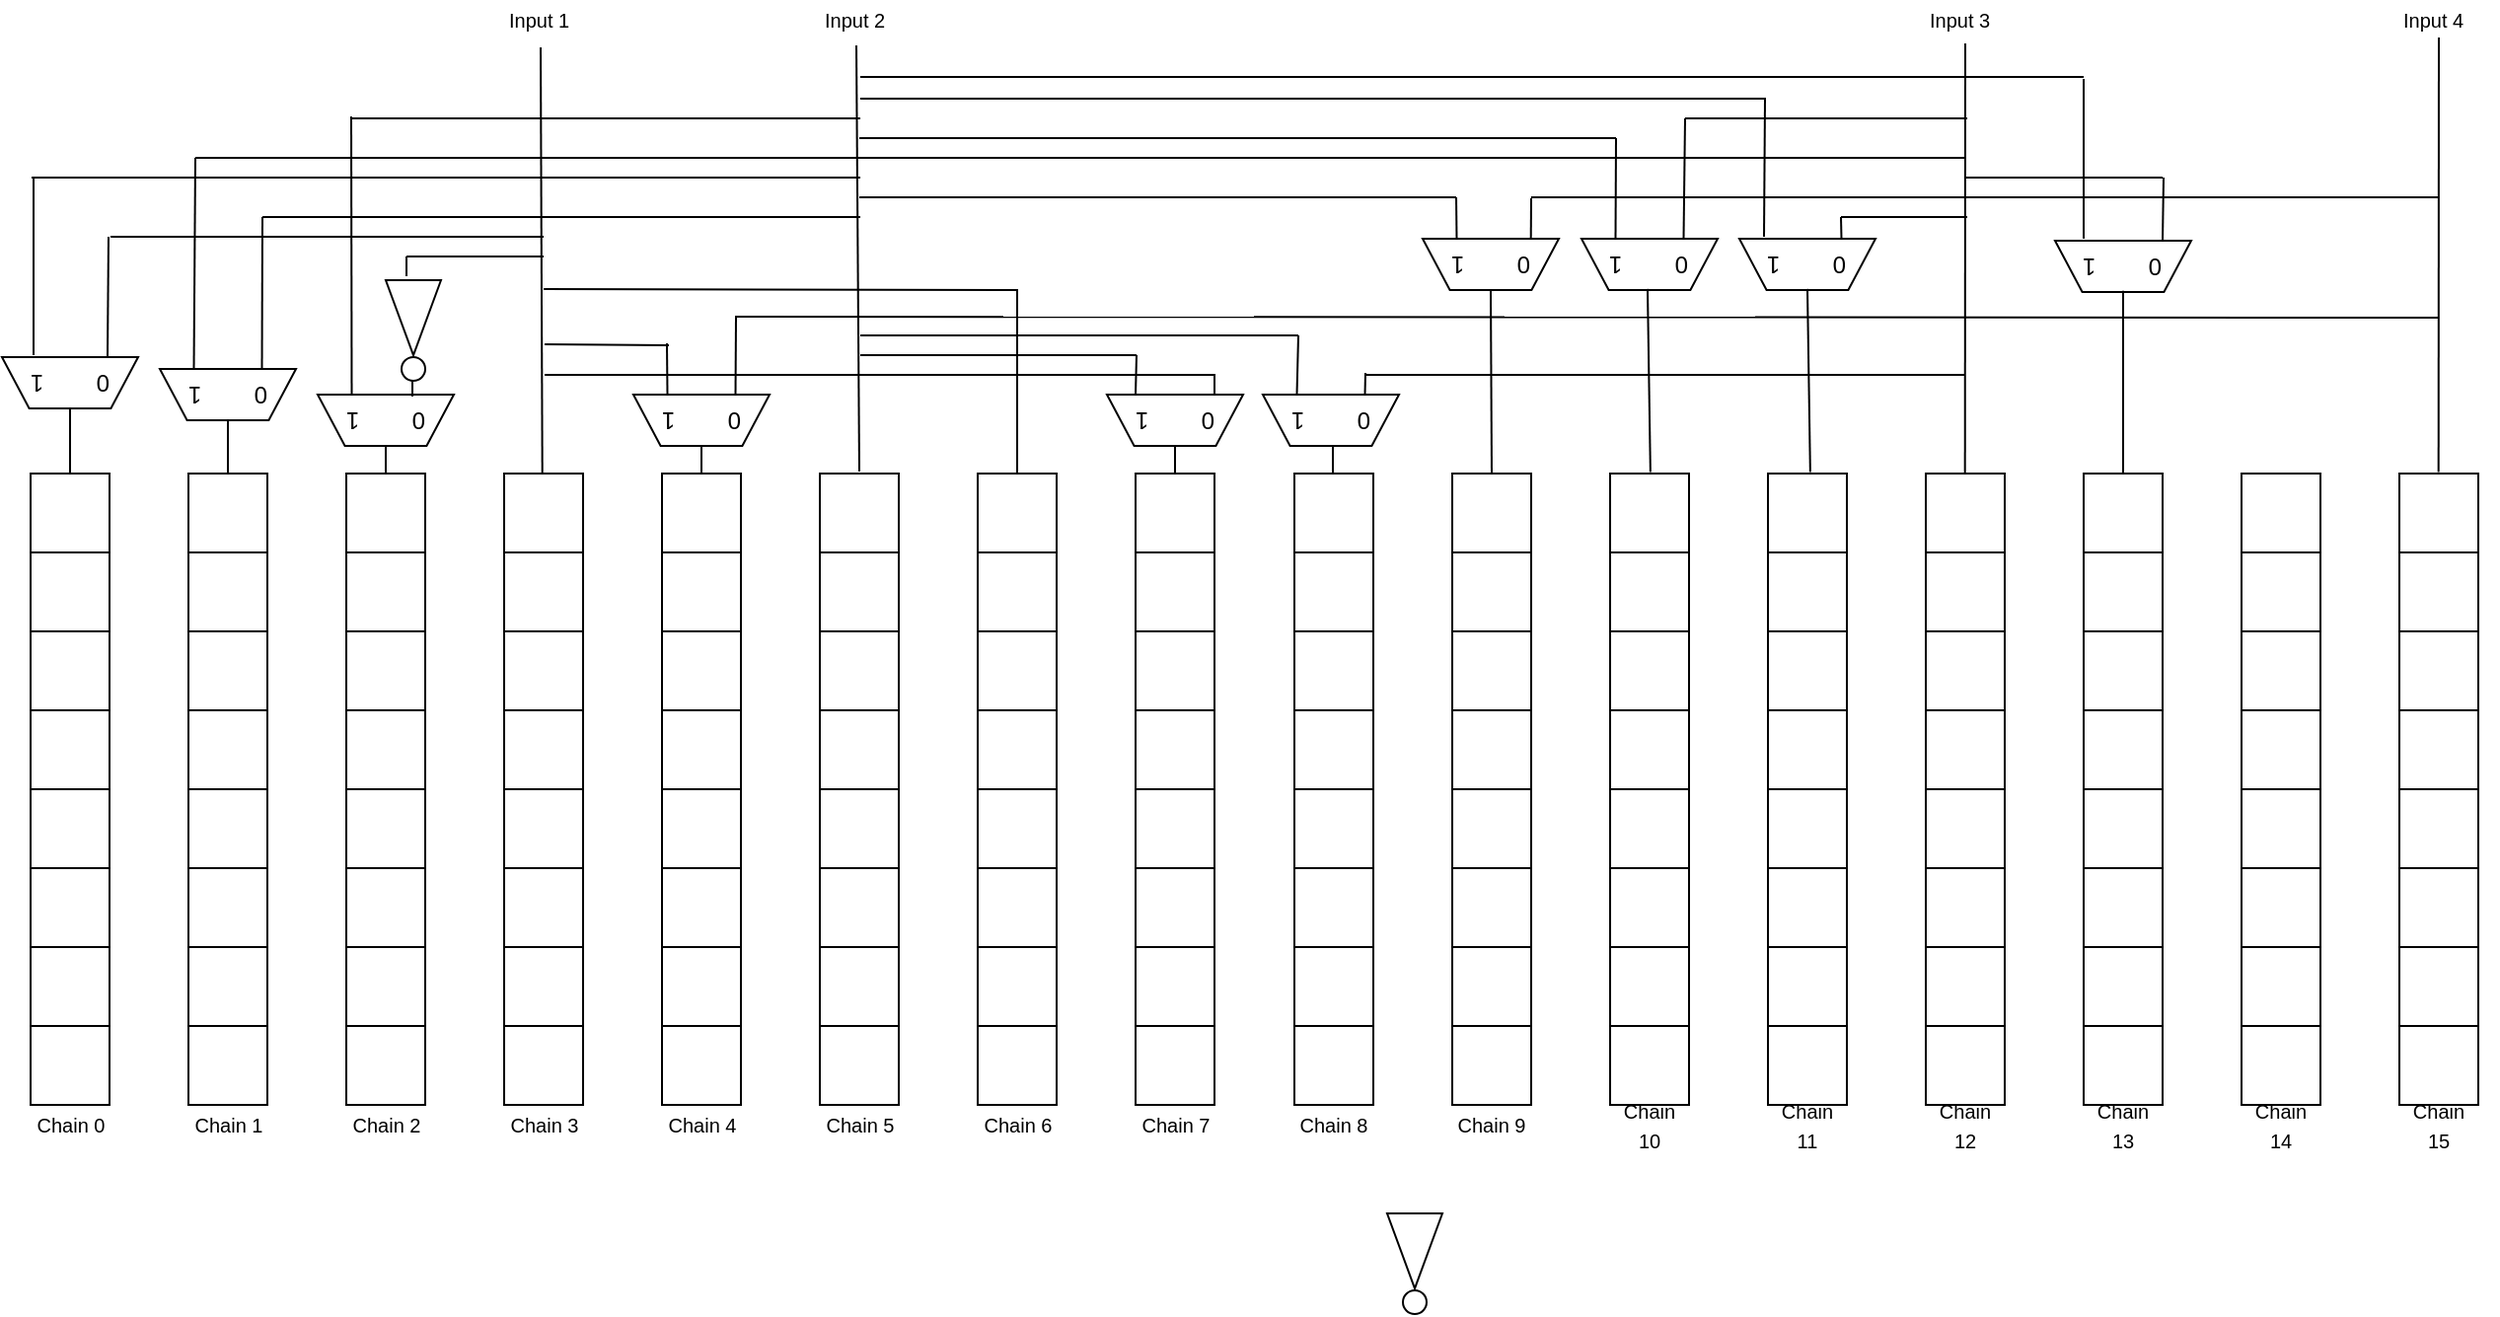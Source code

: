 <mxfile version="10.6.0" type="device"><diagram id="VQG7KObwUYAD_ThfnixK" name="Page-1"><mxGraphModel dx="1348" dy="1593" grid="1" gridSize="10" guides="1" tooltips="1" connect="1" arrows="1" fold="1" page="1" pageScale="1" pageWidth="850" pageHeight="1100" math="0" shadow="0"><root><mxCell id="0"/><mxCell id="1" parent="0"/><mxCell id="3fCuWHukzThqzUzyAqUE-1" value="" style="whiteSpace=wrap;html=1;aspect=fixed;" vertex="1" parent="1"><mxGeometry x="-0.5" y="200" width="40" height="40" as="geometry"/></mxCell><mxCell id="3fCuWHukzThqzUzyAqUE-2" value="" style="whiteSpace=wrap;html=1;aspect=fixed;" vertex="1" parent="1"><mxGeometry x="-0.5" y="240" width="40" height="40" as="geometry"/></mxCell><mxCell id="3fCuWHukzThqzUzyAqUE-3" value="" style="whiteSpace=wrap;html=1;aspect=fixed;" vertex="1" parent="1"><mxGeometry x="-0.5" y="280" width="40" height="40" as="geometry"/></mxCell><mxCell id="3fCuWHukzThqzUzyAqUE-4" value="" style="whiteSpace=wrap;html=1;aspect=fixed;" vertex="1" parent="1"><mxGeometry x="-0.5" y="320" width="40" height="40" as="geometry"/></mxCell><mxCell id="3fCuWHukzThqzUzyAqUE-5" value="" style="whiteSpace=wrap;html=1;aspect=fixed;" vertex="1" parent="1"><mxGeometry x="-0.5" y="360" width="40" height="40" as="geometry"/></mxCell><mxCell id="3fCuWHukzThqzUzyAqUE-6" value="" style="whiteSpace=wrap;html=1;aspect=fixed;" vertex="1" parent="1"><mxGeometry x="-0.5" y="400" width="40" height="40" as="geometry"/></mxCell><mxCell id="3fCuWHukzThqzUzyAqUE-7" value="" style="whiteSpace=wrap;html=1;aspect=fixed;" vertex="1" parent="1"><mxGeometry x="-0.5" y="440" width="40" height="40" as="geometry"/></mxCell><mxCell id="3fCuWHukzThqzUzyAqUE-8" value="" style="whiteSpace=wrap;html=1;aspect=fixed;" vertex="1" parent="1"><mxGeometry x="-0.5" y="480" width="40" height="40" as="geometry"/></mxCell><mxCell id="3fCuWHukzThqzUzyAqUE-9" value="" style="whiteSpace=wrap;html=1;aspect=fixed;" vertex="1" parent="1"><mxGeometry x="79.5" y="200" width="40" height="40" as="geometry"/></mxCell><mxCell id="3fCuWHukzThqzUzyAqUE-10" value="" style="whiteSpace=wrap;html=1;aspect=fixed;" vertex="1" parent="1"><mxGeometry x="79.5" y="240" width="40" height="40" as="geometry"/></mxCell><mxCell id="3fCuWHukzThqzUzyAqUE-11" value="" style="whiteSpace=wrap;html=1;aspect=fixed;" vertex="1" parent="1"><mxGeometry x="79.5" y="280" width="40" height="40" as="geometry"/></mxCell><mxCell id="3fCuWHukzThqzUzyAqUE-12" value="" style="whiteSpace=wrap;html=1;aspect=fixed;" vertex="1" parent="1"><mxGeometry x="79.5" y="320" width="40" height="40" as="geometry"/></mxCell><mxCell id="3fCuWHukzThqzUzyAqUE-13" value="" style="whiteSpace=wrap;html=1;aspect=fixed;" vertex="1" parent="1"><mxGeometry x="79.5" y="360" width="40" height="40" as="geometry"/></mxCell><mxCell id="3fCuWHukzThqzUzyAqUE-14" value="" style="whiteSpace=wrap;html=1;aspect=fixed;" vertex="1" parent="1"><mxGeometry x="79.5" y="400" width="40" height="40" as="geometry"/></mxCell><mxCell id="3fCuWHukzThqzUzyAqUE-15" value="" style="whiteSpace=wrap;html=1;aspect=fixed;" vertex="1" parent="1"><mxGeometry x="79.5" y="440" width="40" height="40" as="geometry"/></mxCell><mxCell id="3fCuWHukzThqzUzyAqUE-16" value="" style="whiteSpace=wrap;html=1;aspect=fixed;" vertex="1" parent="1"><mxGeometry x="79.5" y="480" width="40" height="40" as="geometry"/></mxCell><mxCell id="3fCuWHukzThqzUzyAqUE-17" value="" style="whiteSpace=wrap;html=1;aspect=fixed;" vertex="1" parent="1"><mxGeometry x="159.5" y="200" width="40" height="40" as="geometry"/></mxCell><mxCell id="3fCuWHukzThqzUzyAqUE-18" value="" style="whiteSpace=wrap;html=1;aspect=fixed;" vertex="1" parent="1"><mxGeometry x="159.5" y="240" width="40" height="40" as="geometry"/></mxCell><mxCell id="3fCuWHukzThqzUzyAqUE-19" value="" style="whiteSpace=wrap;html=1;aspect=fixed;" vertex="1" parent="1"><mxGeometry x="159.5" y="280" width="40" height="40" as="geometry"/></mxCell><mxCell id="3fCuWHukzThqzUzyAqUE-20" value="" style="whiteSpace=wrap;html=1;aspect=fixed;" vertex="1" parent="1"><mxGeometry x="159.5" y="320" width="40" height="40" as="geometry"/></mxCell><mxCell id="3fCuWHukzThqzUzyAqUE-21" value="" style="whiteSpace=wrap;html=1;aspect=fixed;" vertex="1" parent="1"><mxGeometry x="159.5" y="360" width="40" height="40" as="geometry"/></mxCell><mxCell id="3fCuWHukzThqzUzyAqUE-22" value="" style="whiteSpace=wrap;html=1;aspect=fixed;" vertex="1" parent="1"><mxGeometry x="159.5" y="400" width="40" height="40" as="geometry"/></mxCell><mxCell id="3fCuWHukzThqzUzyAqUE-23" value="" style="whiteSpace=wrap;html=1;aspect=fixed;" vertex="1" parent="1"><mxGeometry x="159.5" y="440" width="40" height="40" as="geometry"/></mxCell><mxCell id="3fCuWHukzThqzUzyAqUE-24" value="" style="whiteSpace=wrap;html=1;aspect=fixed;" vertex="1" parent="1"><mxGeometry x="159.5" y="480" width="40" height="40" as="geometry"/></mxCell><mxCell id="3fCuWHukzThqzUzyAqUE-25" value="" style="whiteSpace=wrap;html=1;aspect=fixed;" vertex="1" parent="1"><mxGeometry x="239.5" y="200" width="40" height="40" as="geometry"/></mxCell><mxCell id="3fCuWHukzThqzUzyAqUE-26" value="" style="whiteSpace=wrap;html=1;aspect=fixed;" vertex="1" parent="1"><mxGeometry x="239.5" y="240" width="40" height="40" as="geometry"/></mxCell><mxCell id="3fCuWHukzThqzUzyAqUE-27" value="" style="whiteSpace=wrap;html=1;aspect=fixed;" vertex="1" parent="1"><mxGeometry x="239.5" y="280" width="40" height="40" as="geometry"/></mxCell><mxCell id="3fCuWHukzThqzUzyAqUE-28" value="" style="whiteSpace=wrap;html=1;aspect=fixed;" vertex="1" parent="1"><mxGeometry x="239.5" y="320" width="40" height="40" as="geometry"/></mxCell><mxCell id="3fCuWHukzThqzUzyAqUE-29" value="" style="whiteSpace=wrap;html=1;aspect=fixed;" vertex="1" parent="1"><mxGeometry x="239.5" y="360" width="40" height="40" as="geometry"/></mxCell><mxCell id="3fCuWHukzThqzUzyAqUE-30" value="" style="whiteSpace=wrap;html=1;aspect=fixed;" vertex="1" parent="1"><mxGeometry x="239.5" y="400" width="40" height="40" as="geometry"/></mxCell><mxCell id="3fCuWHukzThqzUzyAqUE-31" value="" style="whiteSpace=wrap;html=1;aspect=fixed;" vertex="1" parent="1"><mxGeometry x="239.5" y="440" width="40" height="40" as="geometry"/></mxCell><mxCell id="3fCuWHukzThqzUzyAqUE-32" value="" style="whiteSpace=wrap;html=1;aspect=fixed;" vertex="1" parent="1"><mxGeometry x="239.5" y="480" width="40" height="40" as="geometry"/></mxCell><mxCell id="3fCuWHukzThqzUzyAqUE-65" value="" style="whiteSpace=wrap;html=1;aspect=fixed;" vertex="1" parent="1"><mxGeometry x="319.5" y="200" width="40" height="40" as="geometry"/></mxCell><mxCell id="3fCuWHukzThqzUzyAqUE-66" value="" style="whiteSpace=wrap;html=1;aspect=fixed;" vertex="1" parent="1"><mxGeometry x="319.5" y="240" width="40" height="40" as="geometry"/></mxCell><mxCell id="3fCuWHukzThqzUzyAqUE-67" value="" style="whiteSpace=wrap;html=1;aspect=fixed;" vertex="1" parent="1"><mxGeometry x="319.5" y="280" width="40" height="40" as="geometry"/></mxCell><mxCell id="3fCuWHukzThqzUzyAqUE-68" value="" style="whiteSpace=wrap;html=1;aspect=fixed;" vertex="1" parent="1"><mxGeometry x="319.5" y="320" width="40" height="40" as="geometry"/></mxCell><mxCell id="3fCuWHukzThqzUzyAqUE-69" value="" style="whiteSpace=wrap;html=1;aspect=fixed;" vertex="1" parent="1"><mxGeometry x="319.5" y="360" width="40" height="40" as="geometry"/></mxCell><mxCell id="3fCuWHukzThqzUzyAqUE-70" value="" style="whiteSpace=wrap;html=1;aspect=fixed;" vertex="1" parent="1"><mxGeometry x="319.5" y="400" width="40" height="40" as="geometry"/></mxCell><mxCell id="3fCuWHukzThqzUzyAqUE-71" value="" style="whiteSpace=wrap;html=1;aspect=fixed;" vertex="1" parent="1"><mxGeometry x="319.5" y="440" width="40" height="40" as="geometry"/></mxCell><mxCell id="3fCuWHukzThqzUzyAqUE-72" value="" style="whiteSpace=wrap;html=1;aspect=fixed;" vertex="1" parent="1"><mxGeometry x="319.5" y="480" width="40" height="40" as="geometry"/></mxCell><mxCell id="3fCuWHukzThqzUzyAqUE-73" value="" style="whiteSpace=wrap;html=1;aspect=fixed;" vertex="1" parent="1"><mxGeometry x="399.5" y="200" width="40" height="40" as="geometry"/></mxCell><mxCell id="3fCuWHukzThqzUzyAqUE-74" value="" style="whiteSpace=wrap;html=1;aspect=fixed;" vertex="1" parent="1"><mxGeometry x="399.5" y="240" width="40" height="40" as="geometry"/></mxCell><mxCell id="3fCuWHukzThqzUzyAqUE-75" value="" style="whiteSpace=wrap;html=1;aspect=fixed;" vertex="1" parent="1"><mxGeometry x="399.5" y="280" width="40" height="40" as="geometry"/></mxCell><mxCell id="3fCuWHukzThqzUzyAqUE-76" value="" style="whiteSpace=wrap;html=1;aspect=fixed;" vertex="1" parent="1"><mxGeometry x="399.5" y="320" width="40" height="40" as="geometry"/></mxCell><mxCell id="3fCuWHukzThqzUzyAqUE-77" value="" style="whiteSpace=wrap;html=1;aspect=fixed;" vertex="1" parent="1"><mxGeometry x="399.5" y="360" width="40" height="40" as="geometry"/></mxCell><mxCell id="3fCuWHukzThqzUzyAqUE-78" value="" style="whiteSpace=wrap;html=1;aspect=fixed;" vertex="1" parent="1"><mxGeometry x="399.5" y="400" width="40" height="40" as="geometry"/></mxCell><mxCell id="3fCuWHukzThqzUzyAqUE-79" value="" style="whiteSpace=wrap;html=1;aspect=fixed;" vertex="1" parent="1"><mxGeometry x="399.5" y="440" width="40" height="40" as="geometry"/></mxCell><mxCell id="3fCuWHukzThqzUzyAqUE-80" value="" style="whiteSpace=wrap;html=1;aspect=fixed;" vertex="1" parent="1"><mxGeometry x="399.5" y="480" width="40" height="40" as="geometry"/></mxCell><mxCell id="3fCuWHukzThqzUzyAqUE-81" value="" style="whiteSpace=wrap;html=1;aspect=fixed;" vertex="1" parent="1"><mxGeometry x="479.5" y="200" width="40" height="40" as="geometry"/></mxCell><mxCell id="3fCuWHukzThqzUzyAqUE-82" value="" style="whiteSpace=wrap;html=1;aspect=fixed;" vertex="1" parent="1"><mxGeometry x="479.5" y="240" width="40" height="40" as="geometry"/></mxCell><mxCell id="3fCuWHukzThqzUzyAqUE-83" value="" style="whiteSpace=wrap;html=1;aspect=fixed;" vertex="1" parent="1"><mxGeometry x="479.5" y="280" width="40" height="40" as="geometry"/></mxCell><mxCell id="3fCuWHukzThqzUzyAqUE-84" value="" style="whiteSpace=wrap;html=1;aspect=fixed;" vertex="1" parent="1"><mxGeometry x="479.5" y="320" width="40" height="40" as="geometry"/></mxCell><mxCell id="3fCuWHukzThqzUzyAqUE-85" value="" style="whiteSpace=wrap;html=1;aspect=fixed;" vertex="1" parent="1"><mxGeometry x="479.5" y="360" width="40" height="40" as="geometry"/></mxCell><mxCell id="3fCuWHukzThqzUzyAqUE-86" value="" style="whiteSpace=wrap;html=1;aspect=fixed;" vertex="1" parent="1"><mxGeometry x="479.5" y="400" width="40" height="40" as="geometry"/></mxCell><mxCell id="3fCuWHukzThqzUzyAqUE-87" value="" style="whiteSpace=wrap;html=1;aspect=fixed;" vertex="1" parent="1"><mxGeometry x="479.5" y="440" width="40" height="40" as="geometry"/></mxCell><mxCell id="3fCuWHukzThqzUzyAqUE-88" value="" style="whiteSpace=wrap;html=1;aspect=fixed;" vertex="1" parent="1"><mxGeometry x="479.5" y="480" width="40" height="40" as="geometry"/></mxCell><mxCell id="3fCuWHukzThqzUzyAqUE-89" value="" style="whiteSpace=wrap;html=1;aspect=fixed;" vertex="1" parent="1"><mxGeometry x="559.5" y="200" width="40" height="40" as="geometry"/></mxCell><mxCell id="3fCuWHukzThqzUzyAqUE-90" value="" style="whiteSpace=wrap;html=1;aspect=fixed;" vertex="1" parent="1"><mxGeometry x="559.5" y="240" width="40" height="40" as="geometry"/></mxCell><mxCell id="3fCuWHukzThqzUzyAqUE-91" value="" style="whiteSpace=wrap;html=1;aspect=fixed;" vertex="1" parent="1"><mxGeometry x="559.5" y="280" width="40" height="40" as="geometry"/></mxCell><mxCell id="3fCuWHukzThqzUzyAqUE-92" value="" style="whiteSpace=wrap;html=1;aspect=fixed;" vertex="1" parent="1"><mxGeometry x="559.5" y="320" width="40" height="40" as="geometry"/></mxCell><mxCell id="3fCuWHukzThqzUzyAqUE-93" value="" style="whiteSpace=wrap;html=1;aspect=fixed;" vertex="1" parent="1"><mxGeometry x="559.5" y="360" width="40" height="40" as="geometry"/></mxCell><mxCell id="3fCuWHukzThqzUzyAqUE-94" value="" style="whiteSpace=wrap;html=1;aspect=fixed;" vertex="1" parent="1"><mxGeometry x="559.5" y="400" width="40" height="40" as="geometry"/></mxCell><mxCell id="3fCuWHukzThqzUzyAqUE-95" value="" style="whiteSpace=wrap;html=1;aspect=fixed;" vertex="1" parent="1"><mxGeometry x="559.5" y="440" width="40" height="40" as="geometry"/></mxCell><mxCell id="3fCuWHukzThqzUzyAqUE-96" value="" style="whiteSpace=wrap;html=1;aspect=fixed;" vertex="1" parent="1"><mxGeometry x="559.5" y="480" width="40" height="40" as="geometry"/></mxCell><mxCell id="3fCuWHukzThqzUzyAqUE-97" value="" style="whiteSpace=wrap;html=1;aspect=fixed;" vertex="1" parent="1"><mxGeometry x="640" y="200" width="40" height="40" as="geometry"/></mxCell><mxCell id="3fCuWHukzThqzUzyAqUE-98" value="" style="whiteSpace=wrap;html=1;aspect=fixed;" vertex="1" parent="1"><mxGeometry x="640" y="240" width="40" height="40" as="geometry"/></mxCell><mxCell id="3fCuWHukzThqzUzyAqUE-99" value="" style="whiteSpace=wrap;html=1;aspect=fixed;" vertex="1" parent="1"><mxGeometry x="640" y="280" width="40" height="40" as="geometry"/></mxCell><mxCell id="3fCuWHukzThqzUzyAqUE-100" value="" style="whiteSpace=wrap;html=1;aspect=fixed;" vertex="1" parent="1"><mxGeometry x="640" y="320" width="40" height="40" as="geometry"/></mxCell><mxCell id="3fCuWHukzThqzUzyAqUE-101" value="" style="whiteSpace=wrap;html=1;aspect=fixed;" vertex="1" parent="1"><mxGeometry x="640" y="360" width="40" height="40" as="geometry"/></mxCell><mxCell id="3fCuWHukzThqzUzyAqUE-102" value="" style="whiteSpace=wrap;html=1;aspect=fixed;" vertex="1" parent="1"><mxGeometry x="640" y="400" width="40" height="40" as="geometry"/></mxCell><mxCell id="3fCuWHukzThqzUzyAqUE-103" value="" style="whiteSpace=wrap;html=1;aspect=fixed;" vertex="1" parent="1"><mxGeometry x="640" y="440" width="40" height="40" as="geometry"/></mxCell><mxCell id="3fCuWHukzThqzUzyAqUE-104" value="" style="whiteSpace=wrap;html=1;aspect=fixed;" vertex="1" parent="1"><mxGeometry x="640" y="480" width="40" height="40" as="geometry"/></mxCell><mxCell id="3fCuWHukzThqzUzyAqUE-105" value="" style="whiteSpace=wrap;html=1;aspect=fixed;" vertex="1" parent="1"><mxGeometry x="720" y="200" width="40" height="40" as="geometry"/></mxCell><mxCell id="3fCuWHukzThqzUzyAqUE-106" value="" style="whiteSpace=wrap;html=1;aspect=fixed;" vertex="1" parent="1"><mxGeometry x="720" y="240" width="40" height="40" as="geometry"/></mxCell><mxCell id="3fCuWHukzThqzUzyAqUE-107" value="" style="whiteSpace=wrap;html=1;aspect=fixed;" vertex="1" parent="1"><mxGeometry x="720" y="280" width="40" height="40" as="geometry"/></mxCell><mxCell id="3fCuWHukzThqzUzyAqUE-108" value="" style="whiteSpace=wrap;html=1;aspect=fixed;" vertex="1" parent="1"><mxGeometry x="720" y="320" width="40" height="40" as="geometry"/></mxCell><mxCell id="3fCuWHukzThqzUzyAqUE-109" value="" style="whiteSpace=wrap;html=1;aspect=fixed;" vertex="1" parent="1"><mxGeometry x="720" y="360" width="40" height="40" as="geometry"/></mxCell><mxCell id="3fCuWHukzThqzUzyAqUE-110" value="" style="whiteSpace=wrap;html=1;aspect=fixed;" vertex="1" parent="1"><mxGeometry x="720" y="400" width="40" height="40" as="geometry"/></mxCell><mxCell id="3fCuWHukzThqzUzyAqUE-111" value="" style="whiteSpace=wrap;html=1;aspect=fixed;" vertex="1" parent="1"><mxGeometry x="720" y="440" width="40" height="40" as="geometry"/></mxCell><mxCell id="3fCuWHukzThqzUzyAqUE-112" value="" style="whiteSpace=wrap;html=1;aspect=fixed;" vertex="1" parent="1"><mxGeometry x="720" y="480" width="40" height="40" as="geometry"/></mxCell><mxCell id="3fCuWHukzThqzUzyAqUE-113" value="" style="whiteSpace=wrap;html=1;aspect=fixed;" vertex="1" parent="1"><mxGeometry x="800" y="200" width="40" height="40" as="geometry"/></mxCell><mxCell id="3fCuWHukzThqzUzyAqUE-114" value="" style="whiteSpace=wrap;html=1;aspect=fixed;" vertex="1" parent="1"><mxGeometry x="800" y="240" width="40" height="40" as="geometry"/></mxCell><mxCell id="3fCuWHukzThqzUzyAqUE-115" value="" style="whiteSpace=wrap;html=1;aspect=fixed;" vertex="1" parent="1"><mxGeometry x="800" y="280" width="40" height="40" as="geometry"/></mxCell><mxCell id="3fCuWHukzThqzUzyAqUE-116" value="" style="whiteSpace=wrap;html=1;aspect=fixed;" vertex="1" parent="1"><mxGeometry x="800" y="320" width="40" height="40" as="geometry"/></mxCell><mxCell id="3fCuWHukzThqzUzyAqUE-117" value="" style="whiteSpace=wrap;html=1;aspect=fixed;" vertex="1" parent="1"><mxGeometry x="800" y="360" width="40" height="40" as="geometry"/></mxCell><mxCell id="3fCuWHukzThqzUzyAqUE-118" value="" style="whiteSpace=wrap;html=1;aspect=fixed;" vertex="1" parent="1"><mxGeometry x="800" y="400" width="40" height="40" as="geometry"/></mxCell><mxCell id="3fCuWHukzThqzUzyAqUE-119" value="" style="whiteSpace=wrap;html=1;aspect=fixed;" vertex="1" parent="1"><mxGeometry x="800" y="440" width="40" height="40" as="geometry"/></mxCell><mxCell id="3fCuWHukzThqzUzyAqUE-120" value="" style="whiteSpace=wrap;html=1;aspect=fixed;" vertex="1" parent="1"><mxGeometry x="800" y="480" width="40" height="40" as="geometry"/></mxCell><mxCell id="3fCuWHukzThqzUzyAqUE-121" value="" style="whiteSpace=wrap;html=1;aspect=fixed;" vertex="1" parent="1"><mxGeometry x="880" y="200" width="40" height="40" as="geometry"/></mxCell><mxCell id="3fCuWHukzThqzUzyAqUE-122" value="" style="whiteSpace=wrap;html=1;aspect=fixed;" vertex="1" parent="1"><mxGeometry x="880" y="240" width="40" height="40" as="geometry"/></mxCell><mxCell id="3fCuWHukzThqzUzyAqUE-123" value="" style="whiteSpace=wrap;html=1;aspect=fixed;" vertex="1" parent="1"><mxGeometry x="880" y="280" width="40" height="40" as="geometry"/></mxCell><mxCell id="3fCuWHukzThqzUzyAqUE-124" value="" style="whiteSpace=wrap;html=1;aspect=fixed;" vertex="1" parent="1"><mxGeometry x="880" y="320" width="40" height="40" as="geometry"/></mxCell><mxCell id="3fCuWHukzThqzUzyAqUE-125" value="" style="whiteSpace=wrap;html=1;aspect=fixed;" vertex="1" parent="1"><mxGeometry x="880" y="360" width="40" height="40" as="geometry"/></mxCell><mxCell id="3fCuWHukzThqzUzyAqUE-126" value="" style="whiteSpace=wrap;html=1;aspect=fixed;" vertex="1" parent="1"><mxGeometry x="880" y="400" width="40" height="40" as="geometry"/></mxCell><mxCell id="3fCuWHukzThqzUzyAqUE-127" value="" style="whiteSpace=wrap;html=1;aspect=fixed;" vertex="1" parent="1"><mxGeometry x="880" y="440" width="40" height="40" as="geometry"/></mxCell><mxCell id="3fCuWHukzThqzUzyAqUE-128" value="" style="whiteSpace=wrap;html=1;aspect=fixed;" vertex="1" parent="1"><mxGeometry x="880" y="480" width="40" height="40" as="geometry"/></mxCell><mxCell id="3fCuWHukzThqzUzyAqUE-129" value="" style="whiteSpace=wrap;html=1;aspect=fixed;" vertex="1" parent="1"><mxGeometry x="960" y="200" width="40" height="40" as="geometry"/></mxCell><mxCell id="3fCuWHukzThqzUzyAqUE-130" value="" style="whiteSpace=wrap;html=1;aspect=fixed;" vertex="1" parent="1"><mxGeometry x="960" y="240" width="40" height="40" as="geometry"/></mxCell><mxCell id="3fCuWHukzThqzUzyAqUE-131" value="" style="whiteSpace=wrap;html=1;aspect=fixed;" vertex="1" parent="1"><mxGeometry x="960" y="280" width="40" height="40" as="geometry"/></mxCell><mxCell id="3fCuWHukzThqzUzyAqUE-132" value="" style="whiteSpace=wrap;html=1;aspect=fixed;" vertex="1" parent="1"><mxGeometry x="960" y="320" width="40" height="40" as="geometry"/></mxCell><mxCell id="3fCuWHukzThqzUzyAqUE-133" value="" style="whiteSpace=wrap;html=1;aspect=fixed;" vertex="1" parent="1"><mxGeometry x="960" y="360" width="40" height="40" as="geometry"/></mxCell><mxCell id="3fCuWHukzThqzUzyAqUE-134" value="" style="whiteSpace=wrap;html=1;aspect=fixed;" vertex="1" parent="1"><mxGeometry x="960" y="400" width="40" height="40" as="geometry"/></mxCell><mxCell id="3fCuWHukzThqzUzyAqUE-135" value="" style="whiteSpace=wrap;html=1;aspect=fixed;" vertex="1" parent="1"><mxGeometry x="960" y="440" width="40" height="40" as="geometry"/></mxCell><mxCell id="3fCuWHukzThqzUzyAqUE-136" value="" style="whiteSpace=wrap;html=1;aspect=fixed;" vertex="1" parent="1"><mxGeometry x="960" y="480" width="40" height="40" as="geometry"/></mxCell><mxCell id="3fCuWHukzThqzUzyAqUE-137" value="" style="whiteSpace=wrap;html=1;aspect=fixed;" vertex="1" parent="1"><mxGeometry x="1040" y="200" width="40" height="40" as="geometry"/></mxCell><mxCell id="3fCuWHukzThqzUzyAqUE-138" value="" style="whiteSpace=wrap;html=1;aspect=fixed;" vertex="1" parent="1"><mxGeometry x="1040" y="240" width="40" height="40" as="geometry"/></mxCell><mxCell id="3fCuWHukzThqzUzyAqUE-139" value="" style="whiteSpace=wrap;html=1;aspect=fixed;" vertex="1" parent="1"><mxGeometry x="1040" y="280" width="40" height="40" as="geometry"/></mxCell><mxCell id="3fCuWHukzThqzUzyAqUE-140" value="" style="whiteSpace=wrap;html=1;aspect=fixed;" vertex="1" parent="1"><mxGeometry x="1040" y="320" width="40" height="40" as="geometry"/></mxCell><mxCell id="3fCuWHukzThqzUzyAqUE-141" value="" style="whiteSpace=wrap;html=1;aspect=fixed;" vertex="1" parent="1"><mxGeometry x="1040" y="360" width="40" height="40" as="geometry"/></mxCell><mxCell id="3fCuWHukzThqzUzyAqUE-142" value="" style="whiteSpace=wrap;html=1;aspect=fixed;" vertex="1" parent="1"><mxGeometry x="1040" y="400" width="40" height="40" as="geometry"/></mxCell><mxCell id="3fCuWHukzThqzUzyAqUE-143" value="" style="whiteSpace=wrap;html=1;aspect=fixed;" vertex="1" parent="1"><mxGeometry x="1040" y="440" width="40" height="40" as="geometry"/></mxCell><mxCell id="3fCuWHukzThqzUzyAqUE-144" value="" style="whiteSpace=wrap;html=1;aspect=fixed;" vertex="1" parent="1"><mxGeometry x="1040" y="480" width="40" height="40" as="geometry"/></mxCell><mxCell id="3fCuWHukzThqzUzyAqUE-145" value="" style="whiteSpace=wrap;html=1;aspect=fixed;" vertex="1" parent="1"><mxGeometry x="1120" y="200" width="40" height="40" as="geometry"/></mxCell><mxCell id="3fCuWHukzThqzUzyAqUE-146" value="" style="whiteSpace=wrap;html=1;aspect=fixed;" vertex="1" parent="1"><mxGeometry x="1120" y="240" width="40" height="40" as="geometry"/></mxCell><mxCell id="3fCuWHukzThqzUzyAqUE-147" value="" style="whiteSpace=wrap;html=1;aspect=fixed;" vertex="1" parent="1"><mxGeometry x="1120" y="280" width="40" height="40" as="geometry"/></mxCell><mxCell id="3fCuWHukzThqzUzyAqUE-148" value="" style="whiteSpace=wrap;html=1;aspect=fixed;" vertex="1" parent="1"><mxGeometry x="1120" y="320" width="40" height="40" as="geometry"/></mxCell><mxCell id="3fCuWHukzThqzUzyAqUE-149" value="" style="whiteSpace=wrap;html=1;aspect=fixed;" vertex="1" parent="1"><mxGeometry x="1120" y="360" width="40" height="40" as="geometry"/></mxCell><mxCell id="3fCuWHukzThqzUzyAqUE-150" value="" style="whiteSpace=wrap;html=1;aspect=fixed;" vertex="1" parent="1"><mxGeometry x="1120" y="400" width="40" height="40" as="geometry"/></mxCell><mxCell id="3fCuWHukzThqzUzyAqUE-151" value="" style="whiteSpace=wrap;html=1;aspect=fixed;" vertex="1" parent="1"><mxGeometry x="1120" y="440" width="40" height="40" as="geometry"/></mxCell><mxCell id="3fCuWHukzThqzUzyAqUE-152" value="" style="whiteSpace=wrap;html=1;aspect=fixed;" vertex="1" parent="1"><mxGeometry x="1120" y="480" width="40" height="40" as="geometry"/></mxCell><mxCell id="3fCuWHukzThqzUzyAqUE-153" value="" style="whiteSpace=wrap;html=1;aspect=fixed;" vertex="1" parent="1"><mxGeometry x="1200" y="200" width="40" height="40" as="geometry"/></mxCell><mxCell id="3fCuWHukzThqzUzyAqUE-154" value="" style="whiteSpace=wrap;html=1;aspect=fixed;" vertex="1" parent="1"><mxGeometry x="1200" y="240" width="40" height="40" as="geometry"/></mxCell><mxCell id="3fCuWHukzThqzUzyAqUE-155" value="" style="whiteSpace=wrap;html=1;aspect=fixed;" vertex="1" parent="1"><mxGeometry x="1200" y="280" width="40" height="40" as="geometry"/></mxCell><mxCell id="3fCuWHukzThqzUzyAqUE-156" value="" style="whiteSpace=wrap;html=1;aspect=fixed;" vertex="1" parent="1"><mxGeometry x="1200" y="320" width="40" height="40" as="geometry"/></mxCell><mxCell id="3fCuWHukzThqzUzyAqUE-157" value="" style="whiteSpace=wrap;html=1;aspect=fixed;" vertex="1" parent="1"><mxGeometry x="1200" y="360" width="40" height="40" as="geometry"/></mxCell><mxCell id="3fCuWHukzThqzUzyAqUE-158" value="" style="whiteSpace=wrap;html=1;aspect=fixed;" vertex="1" parent="1"><mxGeometry x="1200" y="400" width="40" height="40" as="geometry"/></mxCell><mxCell id="3fCuWHukzThqzUzyAqUE-159" value="" style="whiteSpace=wrap;html=1;aspect=fixed;" vertex="1" parent="1"><mxGeometry x="1200" y="440" width="40" height="40" as="geometry"/></mxCell><mxCell id="3fCuWHukzThqzUzyAqUE-160" value="" style="whiteSpace=wrap;html=1;aspect=fixed;" vertex="1" parent="1"><mxGeometry x="1200" y="480" width="40" height="40" as="geometry"/></mxCell><mxCell id="3fCuWHukzThqzUzyAqUE-164" value="" style="endArrow=none;html=1;exitX=0.5;exitY=0;exitDx=0;exitDy=0;entryX=0.4;entryY=0.95;entryDx=0;entryDy=0;entryPerimeter=0;" edge="1" parent="1" target="3fCuWHukzThqzUzyAqUE-220"><mxGeometry width="50" height="50" relative="1" as="geometry"><mxPoint x="1219.857" y="199.286" as="sourcePoint"/><mxPoint x="1221" y="-1" as="targetPoint"/></mxGeometry></mxCell><mxCell id="3fCuWHukzThqzUzyAqUE-165" value="" style="endArrow=none;html=1;exitX=0.5;exitY=0;exitDx=0;exitDy=0;entryX=0.4;entryY=1.1;entryDx=0;entryDy=0;entryPerimeter=0;" edge="1" parent="1" target="3fCuWHukzThqzUzyAqUE-219"><mxGeometry width="50" height="50" relative="1" as="geometry"><mxPoint x="979.857" y="199.786" as="sourcePoint"/><mxPoint x="980.5" y="-0.5" as="targetPoint"/></mxGeometry></mxCell><mxCell id="3fCuWHukzThqzUzyAqUE-166" value="" style="endArrow=none;html=1;entryX=0.36;entryY=1.15;entryDx=0;entryDy=0;entryPerimeter=0;" edge="1" parent="1" target="3fCuWHukzThqzUzyAqUE-221"><mxGeometry width="50" height="50" relative="1" as="geometry"><mxPoint x="419.5" y="199" as="sourcePoint"/><mxPoint x="419.5" y="-1" as="targetPoint"/></mxGeometry></mxCell><mxCell id="3fCuWHukzThqzUzyAqUE-175" value="&lt;font style=&quot;font-size: 10px&quot;&gt;Chain 0&lt;/font&gt;" style="text;html=1;strokeColor=none;fillColor=none;align=center;verticalAlign=middle;whiteSpace=wrap;rounded=0;" vertex="1" parent="1"><mxGeometry x="-0.5" y="520" width="40" height="20" as="geometry"/></mxCell><mxCell id="3fCuWHukzThqzUzyAqUE-176" value="&lt;font style=&quot;font-size: 10px&quot;&gt;Chain 1&lt;/font&gt;" style="text;html=1;strokeColor=none;fillColor=none;align=center;verticalAlign=middle;whiteSpace=wrap;rounded=0;" vertex="1" parent="1"><mxGeometry x="79.5" y="520" width="40" height="20" as="geometry"/></mxCell><mxCell id="3fCuWHukzThqzUzyAqUE-177" value="&lt;font style=&quot;font-size: 10px&quot;&gt;Chain 2&lt;/font&gt;" style="text;html=1;strokeColor=none;fillColor=none;align=center;verticalAlign=middle;whiteSpace=wrap;rounded=0;" vertex="1" parent="1"><mxGeometry x="159.5" y="520" width="40" height="20" as="geometry"/></mxCell><mxCell id="3fCuWHukzThqzUzyAqUE-178" value="&lt;font style=&quot;font-size: 10px&quot;&gt;Chain 3&lt;/font&gt;" style="text;html=1;strokeColor=none;fillColor=none;align=center;verticalAlign=middle;whiteSpace=wrap;rounded=0;" vertex="1" parent="1"><mxGeometry x="239.5" y="520" width="40" height="20" as="geometry"/></mxCell><mxCell id="3fCuWHukzThqzUzyAqUE-179" value="&lt;font style=&quot;font-size: 10px&quot;&gt;Chain 4&lt;/font&gt;" style="text;html=1;strokeColor=none;fillColor=none;align=center;verticalAlign=middle;whiteSpace=wrap;rounded=0;" vertex="1" parent="1"><mxGeometry x="319.5" y="520" width="40" height="20" as="geometry"/></mxCell><mxCell id="3fCuWHukzThqzUzyAqUE-180" value="&lt;font style=&quot;font-size: 10px&quot;&gt;Chain 5&lt;/font&gt;" style="text;html=1;strokeColor=none;fillColor=none;align=center;verticalAlign=middle;whiteSpace=wrap;rounded=0;" vertex="1" parent="1"><mxGeometry x="399.5" y="520" width="40" height="20" as="geometry"/></mxCell><mxCell id="3fCuWHukzThqzUzyAqUE-181" value="&lt;font style=&quot;font-size: 10px&quot;&gt;Chain 6&lt;/font&gt;" style="text;html=1;strokeColor=none;fillColor=none;align=center;verticalAlign=middle;whiteSpace=wrap;rounded=0;" vertex="1" parent="1"><mxGeometry x="479.5" y="520" width="40" height="20" as="geometry"/></mxCell><mxCell id="3fCuWHukzThqzUzyAqUE-182" value="&lt;font style=&quot;font-size: 10px&quot;&gt;Chain 7&lt;/font&gt;" style="text;html=1;strokeColor=none;fillColor=none;align=center;verticalAlign=middle;whiteSpace=wrap;rounded=0;" vertex="1" parent="1"><mxGeometry x="559.5" y="520" width="40" height="20" as="geometry"/></mxCell><mxCell id="3fCuWHukzThqzUzyAqUE-183" value="&lt;font style=&quot;font-size: 10px&quot;&gt;Chain 8&lt;/font&gt;" style="text;html=1;strokeColor=none;fillColor=none;align=center;verticalAlign=middle;whiteSpace=wrap;rounded=0;" vertex="1" parent="1"><mxGeometry x="639.5" y="520" width="40" height="20" as="geometry"/></mxCell><mxCell id="3fCuWHukzThqzUzyAqUE-184" value="&lt;font style=&quot;font-size: 10px&quot;&gt;Chain 9&lt;/font&gt;" style="text;html=1;strokeColor=none;fillColor=none;align=center;verticalAlign=middle;whiteSpace=wrap;rounded=0;" vertex="1" parent="1"><mxGeometry x="719.5" y="520" width="40" height="20" as="geometry"/></mxCell><mxCell id="3fCuWHukzThqzUzyAqUE-185" value="&lt;font style=&quot;font-size: 10px&quot;&gt;Chain 10&lt;/font&gt;" style="text;html=1;strokeColor=none;fillColor=none;align=center;verticalAlign=middle;whiteSpace=wrap;rounded=0;" vertex="1" parent="1"><mxGeometry x="799.5" y="520" width="40" height="20" as="geometry"/></mxCell><mxCell id="3fCuWHukzThqzUzyAqUE-186" value="&lt;font style=&quot;font-size: 10px&quot;&gt;Chain 11&lt;/font&gt;" style="text;html=1;strokeColor=none;fillColor=none;align=center;verticalAlign=middle;whiteSpace=wrap;rounded=0;" vertex="1" parent="1"><mxGeometry x="879.5" y="520" width="40" height="20" as="geometry"/></mxCell><mxCell id="3fCuWHukzThqzUzyAqUE-187" value="&lt;font style=&quot;font-size: 10px&quot;&gt;Chain 12&lt;/font&gt;" style="text;html=1;strokeColor=none;fillColor=none;align=center;verticalAlign=middle;whiteSpace=wrap;rounded=0;" vertex="1" parent="1"><mxGeometry x="960" y="520" width="40" height="20" as="geometry"/></mxCell><mxCell id="3fCuWHukzThqzUzyAqUE-188" value="&lt;font style=&quot;font-size: 10px&quot;&gt;Chain 13&lt;/font&gt;" style="text;html=1;strokeColor=none;fillColor=none;align=center;verticalAlign=middle;whiteSpace=wrap;rounded=0;" vertex="1" parent="1"><mxGeometry x="1040" y="520" width="40" height="20" as="geometry"/></mxCell><mxCell id="3fCuWHukzThqzUzyAqUE-189" value="&lt;font style=&quot;font-size: 10px&quot;&gt;Chain 14&lt;/font&gt;" style="text;html=1;strokeColor=none;fillColor=none;align=center;verticalAlign=middle;whiteSpace=wrap;rounded=0;" vertex="1" parent="1"><mxGeometry x="1120" y="520" width="40" height="20" as="geometry"/></mxCell><mxCell id="3fCuWHukzThqzUzyAqUE-190" value="&lt;font style=&quot;font-size: 10px&quot;&gt;Chain 15&lt;/font&gt;" style="text;html=1;strokeColor=none;fillColor=none;align=center;verticalAlign=middle;whiteSpace=wrap;rounded=0;" vertex="1" parent="1"><mxGeometry x="1200" y="520" width="40" height="20" as="geometry"/></mxCell><mxCell id="3fCuWHukzThqzUzyAqUE-207" value="" style="triangle;whiteSpace=wrap;html=1;rotation=90;" vertex="1" parent="1"><mxGeometry x="682" y="580" width="38" height="28" as="geometry"/></mxCell><mxCell id="3fCuWHukzThqzUzyAqUE-208" value="" style="ellipse;whiteSpace=wrap;html=1;aspect=fixed;direction=west;" vertex="1" parent="1"><mxGeometry x="695" y="614" width="12" height="12" as="geometry"/></mxCell><mxCell id="3fCuWHukzThqzUzyAqUE-219" value="&lt;font style=&quot;font-size: 10px&quot;&gt;Input 3&lt;/font&gt;" style="text;html=1;resizable=0;points=[];autosize=1;align=left;verticalAlign=top;spacingTop=-4;" vertex="1" parent="1"><mxGeometry x="960" y="-40" width="50" height="20" as="geometry"/></mxCell><mxCell id="3fCuWHukzThqzUzyAqUE-220" value="&lt;font style=&quot;font-size: 10px&quot;&gt;Input 4&lt;/font&gt;" style="text;html=1;resizable=0;points=[];autosize=1;align=left;verticalAlign=top;spacingTop=-4;" vertex="1" parent="1"><mxGeometry x="1200" y="-40" width="50" height="20" as="geometry"/></mxCell><mxCell id="3fCuWHukzThqzUzyAqUE-221" value="&lt;font style=&quot;font-size: 10px&quot;&gt;Input 2&lt;/font&gt;" style="text;html=1;resizable=0;points=[];autosize=1;align=left;verticalAlign=top;spacingTop=-4;" vertex="1" parent="1"><mxGeometry x="400" y="-40" width="50" height="20" as="geometry"/></mxCell><mxCell id="3fCuWHukzThqzUzyAqUE-223" value="" style="endArrow=none;html=1;exitX=0.5;exitY=0;exitDx=0;exitDy=0;entryX=0.37;entryY=1.2;entryDx=0;entryDy=0;entryPerimeter=0;" edge="1" parent="1" target="3fCuWHukzThqzUzyAqUE-224"><mxGeometry width="50" height="50" relative="1" as="geometry"><mxPoint x="258.857" y="199.786" as="sourcePoint"/><mxPoint x="260" y="-0.5" as="targetPoint"/></mxGeometry></mxCell><mxCell id="3fCuWHukzThqzUzyAqUE-224" value="&lt;font style=&quot;font-size: 10px&quot;&gt;Input 1&lt;/font&gt;" style="text;html=1;resizable=0;points=[];autosize=1;align=left;verticalAlign=top;spacingTop=-4;" vertex="1" parent="1"><mxGeometry x="239.5" y="-40" width="50" height="20" as="geometry"/></mxCell><mxCell id="3fCuWHukzThqzUzyAqUE-227" value="" style="endArrow=none;html=1;" edge="1" parent="1"><mxGeometry width="50" height="50" relative="1" as="geometry"><mxPoint x="40" y="80" as="sourcePoint"/><mxPoint x="259.5" y="80" as="targetPoint"/></mxGeometry></mxCell><mxCell id="3fCuWHukzThqzUzyAqUE-228" value="" style="endArrow=none;html=1;" edge="1" parent="1"><mxGeometry width="50" height="50" relative="1" as="geometry"><mxPoint x="38.5" y="141" as="sourcePoint"/><mxPoint x="39" y="80" as="targetPoint"/></mxGeometry></mxCell><mxCell id="3fCuWHukzThqzUzyAqUE-229" value="" style="triangle;whiteSpace=wrap;html=1;rotation=90;" vertex="1" parent="1"><mxGeometry x="174.5" y="107" width="38" height="28" as="geometry"/></mxCell><mxCell id="3fCuWHukzThqzUzyAqUE-230" value="" style="ellipse;whiteSpace=wrap;html=1;aspect=fixed;direction=west;" vertex="1" parent="1"><mxGeometry x="187.5" y="141" width="12" height="12" as="geometry"/></mxCell><mxCell id="3fCuWHukzThqzUzyAqUE-231" value="" style="endArrow=none;html=1;" edge="1" parent="1"><mxGeometry width="50" height="50" relative="1" as="geometry"><mxPoint x="190" y="90" as="sourcePoint"/><mxPoint x="259.5" y="90" as="targetPoint"/></mxGeometry></mxCell><mxCell id="3fCuWHukzThqzUzyAqUE-234" value="0&amp;nbsp; &amp;nbsp; &amp;nbsp; &amp;nbsp; 1" style="shape=trapezoid;perimeter=trapezoidPerimeter;whiteSpace=wrap;html=1;rotation=180;" vertex="1" parent="1"><mxGeometry x="145" y="160" width="69" height="26" as="geometry"/></mxCell><mxCell id="3fCuWHukzThqzUzyAqUE-241" value="" style="endArrow=none;html=1;" edge="1" parent="1"><mxGeometry width="50" height="50" relative="1" as="geometry"><mxPoint x="190" y="100" as="sourcePoint"/><mxPoint x="190" y="90" as="targetPoint"/></mxGeometry></mxCell><mxCell id="3fCuWHukzThqzUzyAqUE-244" value="" style="endArrow=none;html=1;" edge="1" parent="1"><mxGeometry width="50" height="50" relative="1" as="geometry"><mxPoint x="193" y="161" as="sourcePoint"/><mxPoint x="193" y="153" as="targetPoint"/></mxGeometry></mxCell><mxCell id="3fCuWHukzThqzUzyAqUE-245" value="" style="endArrow=none;html=1;exitX=0.5;exitY=0;exitDx=0;exitDy=0;" edge="1" parent="1" source="3fCuWHukzThqzUzyAqUE-17"><mxGeometry width="50" height="50" relative="1" as="geometry"><mxPoint x="179.5" y="194" as="sourcePoint"/><mxPoint x="179.5" y="186" as="targetPoint"/></mxGeometry></mxCell><mxCell id="3fCuWHukzThqzUzyAqUE-246" value="0&amp;nbsp; &amp;nbsp; &amp;nbsp; &amp;nbsp; 1" style="shape=trapezoid;perimeter=trapezoidPerimeter;whiteSpace=wrap;html=1;rotation=180;" vertex="1" parent="1"><mxGeometry x="-15" y="141" width="69" height="26" as="geometry"/></mxCell><mxCell id="3fCuWHukzThqzUzyAqUE-249" value="" style="endArrow=none;html=1;" edge="1" parent="1"><mxGeometry width="50" height="50" relative="1" as="geometry"><mxPoint y="50" as="sourcePoint"/><mxPoint x="420" y="50" as="targetPoint"/></mxGeometry></mxCell><mxCell id="3fCuWHukzThqzUzyAqUE-250" value="" style="endArrow=none;html=1;" edge="1" parent="1"><mxGeometry width="50" height="50" relative="1" as="geometry"><mxPoint x="1" y="140" as="sourcePoint"/><mxPoint x="1" y="50" as="targetPoint"/></mxGeometry></mxCell><mxCell id="3fCuWHukzThqzUzyAqUE-251" value="" style="endArrow=none;html=1;exitX=0.5;exitY=0;exitDx=0;exitDy=0;entryX=0.5;entryY=0;entryDx=0;entryDy=0;" edge="1" parent="1" source="3fCuWHukzThqzUzyAqUE-1" target="3fCuWHukzThqzUzyAqUE-246"><mxGeometry width="50" height="50" relative="1" as="geometry"><mxPoint x="48.5" y="151" as="sourcePoint"/><mxPoint x="49" y="90" as="targetPoint"/></mxGeometry></mxCell><mxCell id="3fCuWHukzThqzUzyAqUE-252" value="0&amp;nbsp; &amp;nbsp; &amp;nbsp; &amp;nbsp; 1" style="shape=trapezoid;perimeter=trapezoidPerimeter;whiteSpace=wrap;html=1;rotation=180;" vertex="1" parent="1"><mxGeometry x="65" y="147" width="69" height="26" as="geometry"/></mxCell><mxCell id="3fCuWHukzThqzUzyAqUE-253" value="" style="endArrow=none;html=1;" edge="1" parent="1"><mxGeometry width="50" height="50" relative="1" as="geometry"><mxPoint x="117" y="70" as="sourcePoint"/><mxPoint x="420" y="70" as="targetPoint"/></mxGeometry></mxCell><mxCell id="3fCuWHukzThqzUzyAqUE-254" value="" style="endArrow=none;html=1;exitX=0.25;exitY=1;exitDx=0;exitDy=0;" edge="1" parent="1" source="3fCuWHukzThqzUzyAqUE-252"><mxGeometry width="50" height="50" relative="1" as="geometry"><mxPoint x="119.5" y="131" as="sourcePoint"/><mxPoint x="117" y="70" as="targetPoint"/></mxGeometry></mxCell><mxCell id="3fCuWHukzThqzUzyAqUE-256" value="" style="endArrow=none;html=1;" edge="1" parent="1"><mxGeometry width="50" height="50" relative="1" as="geometry"><mxPoint x="83" y="40" as="sourcePoint"/><mxPoint x="980" y="40" as="targetPoint"/></mxGeometry></mxCell><mxCell id="3fCuWHukzThqzUzyAqUE-257" value="" style="endArrow=none;html=1;exitX=0.75;exitY=1;exitDx=0;exitDy=0;" edge="1" parent="1" source="3fCuWHukzThqzUzyAqUE-252"><mxGeometry width="50" height="50" relative="1" as="geometry"><mxPoint x="83" y="116.667" as="sourcePoint"/><mxPoint x="83" y="40" as="targetPoint"/></mxGeometry></mxCell><mxCell id="3fCuWHukzThqzUzyAqUE-258" value="" style="endArrow=none;html=1;exitX=0.5;exitY=0;exitDx=0;exitDy=0;entryX=0.5;entryY=0;entryDx=0;entryDy=0;" edge="1" parent="1" source="3fCuWHukzThqzUzyAqUE-252" target="3fCuWHukzThqzUzyAqUE-9"><mxGeometry width="50" height="50" relative="1" as="geometry"><mxPoint x="189.167" y="210" as="sourcePoint"/><mxPoint x="189.5" y="196" as="targetPoint"/></mxGeometry></mxCell><mxCell id="3fCuWHukzThqzUzyAqUE-259" value="0&amp;nbsp; &amp;nbsp; &amp;nbsp; &amp;nbsp; 1" style="shape=trapezoid;perimeter=trapezoidPerimeter;whiteSpace=wrap;html=1;rotation=180;" vertex="1" parent="1"><mxGeometry x="305" y="160" width="69" height="26" as="geometry"/></mxCell><mxCell id="3fCuWHukzThqzUzyAqUE-260" value="" style="endArrow=none;html=1;exitX=0.5;exitY=0;exitDx=0;exitDy=0;entryX=0.5;entryY=0;entryDx=0;entryDy=0;" edge="1" parent="1" source="3fCuWHukzThqzUzyAqUE-259" target="3fCuWHukzThqzUzyAqUE-65"><mxGeometry width="50" height="50" relative="1" as="geometry"><mxPoint x="189.167" y="209.833" as="sourcePoint"/><mxPoint x="189.5" y="196" as="targetPoint"/></mxGeometry></mxCell><mxCell id="3fCuWHukzThqzUzyAqUE-261" value="" style="endArrow=none;html=1;" edge="1" parent="1"><mxGeometry width="50" height="50" relative="1" as="geometry"><mxPoint x="260" y="134.5" as="sourcePoint"/><mxPoint x="323" y="135" as="targetPoint"/></mxGeometry></mxCell><mxCell id="3fCuWHukzThqzUzyAqUE-262" value="" style="endArrow=none;html=1;exitX=0.75;exitY=1;exitDx=0;exitDy=0;" edge="1" parent="1" source="3fCuWHukzThqzUzyAqUE-259"><mxGeometry width="50" height="50" relative="1" as="geometry"><mxPoint x="349.167" y="195.667" as="sourcePoint"/><mxPoint x="322" y="134" as="targetPoint"/></mxGeometry></mxCell><mxCell id="3fCuWHukzThqzUzyAqUE-263" value="" style="endArrow=none;html=1;" edge="1" parent="1"><mxGeometry width="50" height="50" relative="1" as="geometry"><mxPoint x="356.5" y="120.5" as="sourcePoint"/><mxPoint x="1220" y="121" as="targetPoint"/></mxGeometry></mxCell><mxCell id="3fCuWHukzThqzUzyAqUE-264" value="" style="endArrow=none;html=1;exitX=0.5;exitY=0;exitDx=0;exitDy=0;entryX=0.25;entryY=1;entryDx=0;entryDy=0;" edge="1" parent="1" target="3fCuWHukzThqzUzyAqUE-259"><mxGeometry width="50" height="50" relative="1" as="geometry"><mxPoint x="357" y="121" as="sourcePoint"/><mxPoint x="359.5" y="135" as="targetPoint"/></mxGeometry></mxCell><mxCell id="3fCuWHukzThqzUzyAqUE-265" value="" style="endArrow=none;html=1;" edge="1" parent="1"><mxGeometry width="50" height="50" relative="1" as="geometry"><mxPoint x="162" y="20" as="sourcePoint"/><mxPoint x="420" y="20" as="targetPoint"/></mxGeometry></mxCell><mxCell id="3fCuWHukzThqzUzyAqUE-266" value="" style="endArrow=none;html=1;exitX=0.75;exitY=1;exitDx=0;exitDy=0;" edge="1" parent="1" source="3fCuWHukzThqzUzyAqUE-234"><mxGeometry width="50" height="50" relative="1" as="geometry"><mxPoint x="159.5" y="95" as="sourcePoint"/><mxPoint x="162" y="19" as="targetPoint"/></mxGeometry></mxCell><mxCell id="3fCuWHukzThqzUzyAqUE-269" value="" style="endArrow=none;html=1;" edge="1" parent="1"><mxGeometry width="50" height="50" relative="1" as="geometry"><mxPoint x="259.5" y="106.5" as="sourcePoint"/><mxPoint x="500" y="107" as="targetPoint"/></mxGeometry></mxCell><mxCell id="3fCuWHukzThqzUzyAqUE-270" value="" style="endArrow=none;html=1;exitX=0.5;exitY=0;exitDx=0;exitDy=0;entryX=0.5;entryY=0;entryDx=0;entryDy=0;" edge="1" parent="1" target="3fCuWHukzThqzUzyAqUE-81"><mxGeometry width="50" height="50" relative="1" as="geometry"><mxPoint x="499.5" y="107" as="sourcePoint"/><mxPoint x="499.5" y="147" as="targetPoint"/></mxGeometry></mxCell><mxCell id="3fCuWHukzThqzUzyAqUE-271" value="0&amp;nbsp; &amp;nbsp; &amp;nbsp; &amp;nbsp; 1" style="shape=trapezoid;perimeter=trapezoidPerimeter;whiteSpace=wrap;html=1;rotation=180;" vertex="1" parent="1"><mxGeometry x="545" y="160" width="69" height="26" as="geometry"/></mxCell><mxCell id="3fCuWHukzThqzUzyAqUE-272" value="" style="endArrow=none;html=1;exitX=0.5;exitY=0;exitDx=0;exitDy=0;entryX=0.5;entryY=0;entryDx=0;entryDy=0;" edge="1" parent="1"><mxGeometry width="50" height="50" relative="1" as="geometry"><mxPoint x="579.5" y="186" as="sourcePoint"/><mxPoint x="579.5" y="200" as="targetPoint"/></mxGeometry></mxCell><mxCell id="3fCuWHukzThqzUzyAqUE-273" value="" style="endArrow=none;html=1;" edge="1" parent="1"><mxGeometry width="50" height="50" relative="1" as="geometry"><mxPoint x="600" y="150" as="sourcePoint"/><mxPoint x="260" y="150" as="targetPoint"/></mxGeometry></mxCell><mxCell id="3fCuWHukzThqzUzyAqUE-274" value="" style="endArrow=none;html=1;" edge="1" parent="1"><mxGeometry width="50" height="50" relative="1" as="geometry"><mxPoint x="599.5" y="160" as="sourcePoint"/><mxPoint x="599.5" y="150" as="targetPoint"/></mxGeometry></mxCell><mxCell id="3fCuWHukzThqzUzyAqUE-275" value="" style="endArrow=none;html=1;" edge="1" parent="1"><mxGeometry width="50" height="50" relative="1" as="geometry"><mxPoint x="559.5" y="160" as="sourcePoint"/><mxPoint x="560" y="140" as="targetPoint"/></mxGeometry></mxCell><mxCell id="3fCuWHukzThqzUzyAqUE-276" value="" style="endArrow=none;html=1;" edge="1" parent="1"><mxGeometry width="50" height="50" relative="1" as="geometry"><mxPoint x="420" y="140" as="sourcePoint"/><mxPoint x="560" y="140" as="targetPoint"/></mxGeometry></mxCell><mxCell id="3fCuWHukzThqzUzyAqUE-277" value="0&amp;nbsp; &amp;nbsp; &amp;nbsp; &amp;nbsp; 1" style="shape=trapezoid;perimeter=trapezoidPerimeter;whiteSpace=wrap;html=1;rotation=180;" vertex="1" parent="1"><mxGeometry x="624" y="160" width="69" height="26" as="geometry"/></mxCell><mxCell id="3fCuWHukzThqzUzyAqUE-278" value="" style="endArrow=none;html=1;exitX=0.5;exitY=0;exitDx=0;exitDy=0;entryX=0.5;entryY=0;entryDx=0;entryDy=0;" edge="1" parent="1"><mxGeometry width="50" height="50" relative="1" as="geometry"><mxPoint x="659.5" y="186" as="sourcePoint"/><mxPoint x="659.5" y="200" as="targetPoint"/></mxGeometry></mxCell><mxCell id="3fCuWHukzThqzUzyAqUE-279" value="" style="endArrow=none;html=1;" edge="1" parent="1"><mxGeometry width="50" height="50" relative="1" as="geometry"><mxPoint x="676" y="150" as="sourcePoint"/><mxPoint x="980" y="150" as="targetPoint"/></mxGeometry></mxCell><mxCell id="3fCuWHukzThqzUzyAqUE-282" value="" style="endArrow=none;html=1;" edge="1" parent="1"><mxGeometry width="50" height="50" relative="1" as="geometry"><mxPoint x="420" y="130" as="sourcePoint"/><mxPoint x="642" y="130" as="targetPoint"/></mxGeometry></mxCell><mxCell id="3fCuWHukzThqzUzyAqUE-283" value="" style="endArrow=none;html=1;exitX=0.75;exitY=1;exitDx=0;exitDy=0;" edge="1" parent="1" source="3fCuWHukzThqzUzyAqUE-277"><mxGeometry width="50" height="50" relative="1" as="geometry"><mxPoint x="589.5" y="196.0" as="sourcePoint"/><mxPoint x="642" y="130" as="targetPoint"/></mxGeometry></mxCell><mxCell id="3fCuWHukzThqzUzyAqUE-284" value="" style="endArrow=none;html=1;entryX=0.25;entryY=1;entryDx=0;entryDy=0;" edge="1" parent="1" target="3fCuWHukzThqzUzyAqUE-277"><mxGeometry width="50" height="50" relative="1" as="geometry"><mxPoint x="676" y="149" as="sourcePoint"/><mxPoint x="669.5" y="210" as="targetPoint"/></mxGeometry></mxCell><mxCell id="3fCuWHukzThqzUzyAqUE-287" value="0&amp;nbsp; &amp;nbsp; &amp;nbsp; &amp;nbsp; 1" style="shape=trapezoid;perimeter=trapezoidPerimeter;whiteSpace=wrap;html=1;rotation=180;" vertex="1" parent="1"><mxGeometry x="705" y="81" width="69" height="26" as="geometry"/></mxCell><mxCell id="3fCuWHukzThqzUzyAqUE-288" value="" style="endArrow=none;html=1;" edge="1" parent="1"><mxGeometry width="50" height="50" relative="1" as="geometry"><mxPoint x="760" y="60" as="sourcePoint"/><mxPoint x="1220" y="60" as="targetPoint"/></mxGeometry></mxCell><mxCell id="3fCuWHukzThqzUzyAqUE-289" value="" style="endArrow=none;html=1;" edge="1" parent="1"><mxGeometry width="50" height="50" relative="1" as="geometry"><mxPoint x="419.5" y="60" as="sourcePoint"/><mxPoint x="722" y="60" as="targetPoint"/></mxGeometry></mxCell><mxCell id="3fCuWHukzThqzUzyAqUE-290" value="" style="endArrow=none;html=1;entryX=0.75;entryY=1;entryDx=0;entryDy=0;" edge="1" parent="1" target="3fCuWHukzThqzUzyAqUE-287"><mxGeometry width="50" height="50" relative="1" as="geometry"><mxPoint x="722" y="60" as="sourcePoint"/><mxPoint x="652" y="140" as="targetPoint"/></mxGeometry></mxCell><mxCell id="3fCuWHukzThqzUzyAqUE-291" value="" style="endArrow=none;html=1;entryX=0.75;entryY=1;entryDx=0;entryDy=0;" edge="1" parent="1"><mxGeometry width="50" height="50" relative="1" as="geometry"><mxPoint x="760" y="60.5" as="sourcePoint"/><mxPoint x="759.857" y="80.786" as="targetPoint"/></mxGeometry></mxCell><mxCell id="3fCuWHukzThqzUzyAqUE-292" value="" style="endArrow=none;html=1;entryX=0.5;entryY=0;entryDx=0;entryDy=0;exitX=0.5;exitY=0;exitDx=0;exitDy=0;" edge="1" parent="1" source="3fCuWHukzThqzUzyAqUE-287" target="3fCuWHukzThqzUzyAqUE-105"><mxGeometry width="50" height="50" relative="1" as="geometry"><mxPoint x="770" y="70.5" as="sourcePoint"/><mxPoint x="769.857" y="90.786" as="targetPoint"/></mxGeometry></mxCell><mxCell id="3fCuWHukzThqzUzyAqUE-293" value="0&amp;nbsp; &amp;nbsp; &amp;nbsp; &amp;nbsp; 1" style="shape=trapezoid;perimeter=trapezoidPerimeter;whiteSpace=wrap;html=1;rotation=180;" vertex="1" parent="1"><mxGeometry x="785.5" y="81" width="69" height="26" as="geometry"/></mxCell><mxCell id="3fCuWHukzThqzUzyAqUE-294" value="" style="endArrow=none;html=1;" edge="1" parent="1"><mxGeometry width="50" height="50" relative="1" as="geometry"><mxPoint x="419.5" y="30" as="sourcePoint"/><mxPoint x="803" y="30" as="targetPoint"/></mxGeometry></mxCell><mxCell id="3fCuWHukzThqzUzyAqUE-295" value="" style="endArrow=none;html=1;entryX=0.75;entryY=1;entryDx=0;entryDy=0;" edge="1" parent="1" target="3fCuWHukzThqzUzyAqUE-293"><mxGeometry width="50" height="50" relative="1" as="geometry"><mxPoint x="803" y="30" as="sourcePoint"/><mxPoint x="769.857" y="90.786" as="targetPoint"/></mxGeometry></mxCell><mxCell id="3fCuWHukzThqzUzyAqUE-296" value="" style="endArrow=none;html=1;entryX=0.5;entryY=0;entryDx=0;entryDy=0;exitX=0.5;exitY=0;exitDx=0;exitDy=0;" edge="1" parent="1"><mxGeometry width="50" height="50" relative="1" as="geometry"><mxPoint x="819" y="106.429" as="sourcePoint"/><mxPoint x="820.429" y="199.286" as="targetPoint"/></mxGeometry></mxCell><mxCell id="3fCuWHukzThqzUzyAqUE-297" value="" style="endArrow=none;html=1;" edge="1" parent="1"><mxGeometry width="50" height="50" relative="1" as="geometry"><mxPoint x="838" y="20" as="sourcePoint"/><mxPoint x="981" y="20" as="targetPoint"/></mxGeometry></mxCell><mxCell id="3fCuWHukzThqzUzyAqUE-298" value="" style="endArrow=none;html=1;entryX=0.25;entryY=1;entryDx=0;entryDy=0;" edge="1" parent="1" target="3fCuWHukzThqzUzyAqUE-293"><mxGeometry width="50" height="50" relative="1" as="geometry"><mxPoint x="838" y="20" as="sourcePoint"/><mxPoint x="813.286" y="90.286" as="targetPoint"/></mxGeometry></mxCell><mxCell id="3fCuWHukzThqzUzyAqUE-301" value="0&amp;nbsp; &amp;nbsp; &amp;nbsp; &amp;nbsp; 1" style="shape=trapezoid;perimeter=trapezoidPerimeter;whiteSpace=wrap;html=1;rotation=180;" vertex="1" parent="1"><mxGeometry x="865.5" y="81" width="69" height="26" as="geometry"/></mxCell><mxCell id="3fCuWHukzThqzUzyAqUE-302" value="" style="endArrow=none;html=1;entryX=0.5;entryY=0;entryDx=0;entryDy=0;exitX=0.5;exitY=0;exitDx=0;exitDy=0;" edge="1" parent="1"><mxGeometry width="50" height="50" relative="1" as="geometry"><mxPoint x="900" y="106.429" as="sourcePoint"/><mxPoint x="901.429" y="199.286" as="targetPoint"/></mxGeometry></mxCell><mxCell id="3fCuWHukzThqzUzyAqUE-303" value="" style="endArrow=none;html=1;" edge="1" parent="1"><mxGeometry width="50" height="50" relative="1" as="geometry"><mxPoint x="917" y="70" as="sourcePoint"/><mxPoint x="981" y="70" as="targetPoint"/></mxGeometry></mxCell><mxCell id="3fCuWHukzThqzUzyAqUE-304" value="" style="endArrow=none;html=1;" edge="1" parent="1"><mxGeometry width="50" height="50" relative="1" as="geometry"><mxPoint x="420" y="10" as="sourcePoint"/><mxPoint x="879" y="10" as="targetPoint"/></mxGeometry></mxCell><mxCell id="3fCuWHukzThqzUzyAqUE-305" value="" style="endArrow=none;html=1;" edge="1" parent="1"><mxGeometry width="50" height="50" relative="1" as="geometry"><mxPoint x="878.5" y="10" as="sourcePoint"/><mxPoint x="878" y="80" as="targetPoint"/></mxGeometry></mxCell><mxCell id="3fCuWHukzThqzUzyAqUE-308" value="" style="endArrow=none;html=1;entryX=0.25;entryY=1;entryDx=0;entryDy=0;" edge="1" parent="1" target="3fCuWHukzThqzUzyAqUE-301"><mxGeometry width="50" height="50" relative="1" as="geometry"><mxPoint x="917" y="70" as="sourcePoint"/><mxPoint x="769.857" y="90.786" as="targetPoint"/></mxGeometry></mxCell><mxCell id="3fCuWHukzThqzUzyAqUE-309" value="0&amp;nbsp; &amp;nbsp; &amp;nbsp; &amp;nbsp; 1" style="shape=trapezoid;perimeter=trapezoidPerimeter;whiteSpace=wrap;html=1;rotation=180;" vertex="1" parent="1"><mxGeometry x="1025.5" y="82" width="69" height="26" as="geometry"/></mxCell><mxCell id="3fCuWHukzThqzUzyAqUE-310" value="" style="endArrow=none;html=1;exitX=0.5;exitY=0;exitDx=0;exitDy=0;" edge="1" parent="1"><mxGeometry width="50" height="50" relative="1" as="geometry"><mxPoint x="1060" y="107.429" as="sourcePoint"/><mxPoint x="1060" y="200" as="targetPoint"/></mxGeometry></mxCell><mxCell id="3fCuWHukzThqzUzyAqUE-311" value="" style="endArrow=none;html=1;" edge="1" parent="1"><mxGeometry width="50" height="50" relative="1" as="geometry"><mxPoint x="980" y="50" as="sourcePoint"/><mxPoint x="1080" y="50" as="targetPoint"/></mxGeometry></mxCell><mxCell id="3fCuWHukzThqzUzyAqUE-314" value="" style="endArrow=none;html=1;" edge="1" parent="1"><mxGeometry width="50" height="50" relative="1" as="geometry"><mxPoint x="1080.5" y="50" as="sourcePoint"/><mxPoint x="1080" y="82" as="targetPoint"/></mxGeometry></mxCell><mxCell id="3fCuWHukzThqzUzyAqUE-315" value="" style="endArrow=none;html=1;" edge="1" parent="1"><mxGeometry width="50" height="50" relative="1" as="geometry"><mxPoint x="1040" as="sourcePoint"/><mxPoint x="1040" y="81" as="targetPoint"/></mxGeometry></mxCell><mxCell id="3fCuWHukzThqzUzyAqUE-316" value="" style="endArrow=none;html=1;" edge="1" parent="1"><mxGeometry width="50" height="50" relative="1" as="geometry"><mxPoint x="420" y="-1" as="sourcePoint"/><mxPoint x="1040" y="-1" as="targetPoint"/></mxGeometry></mxCell></root></mxGraphModel></diagram></mxfile>
